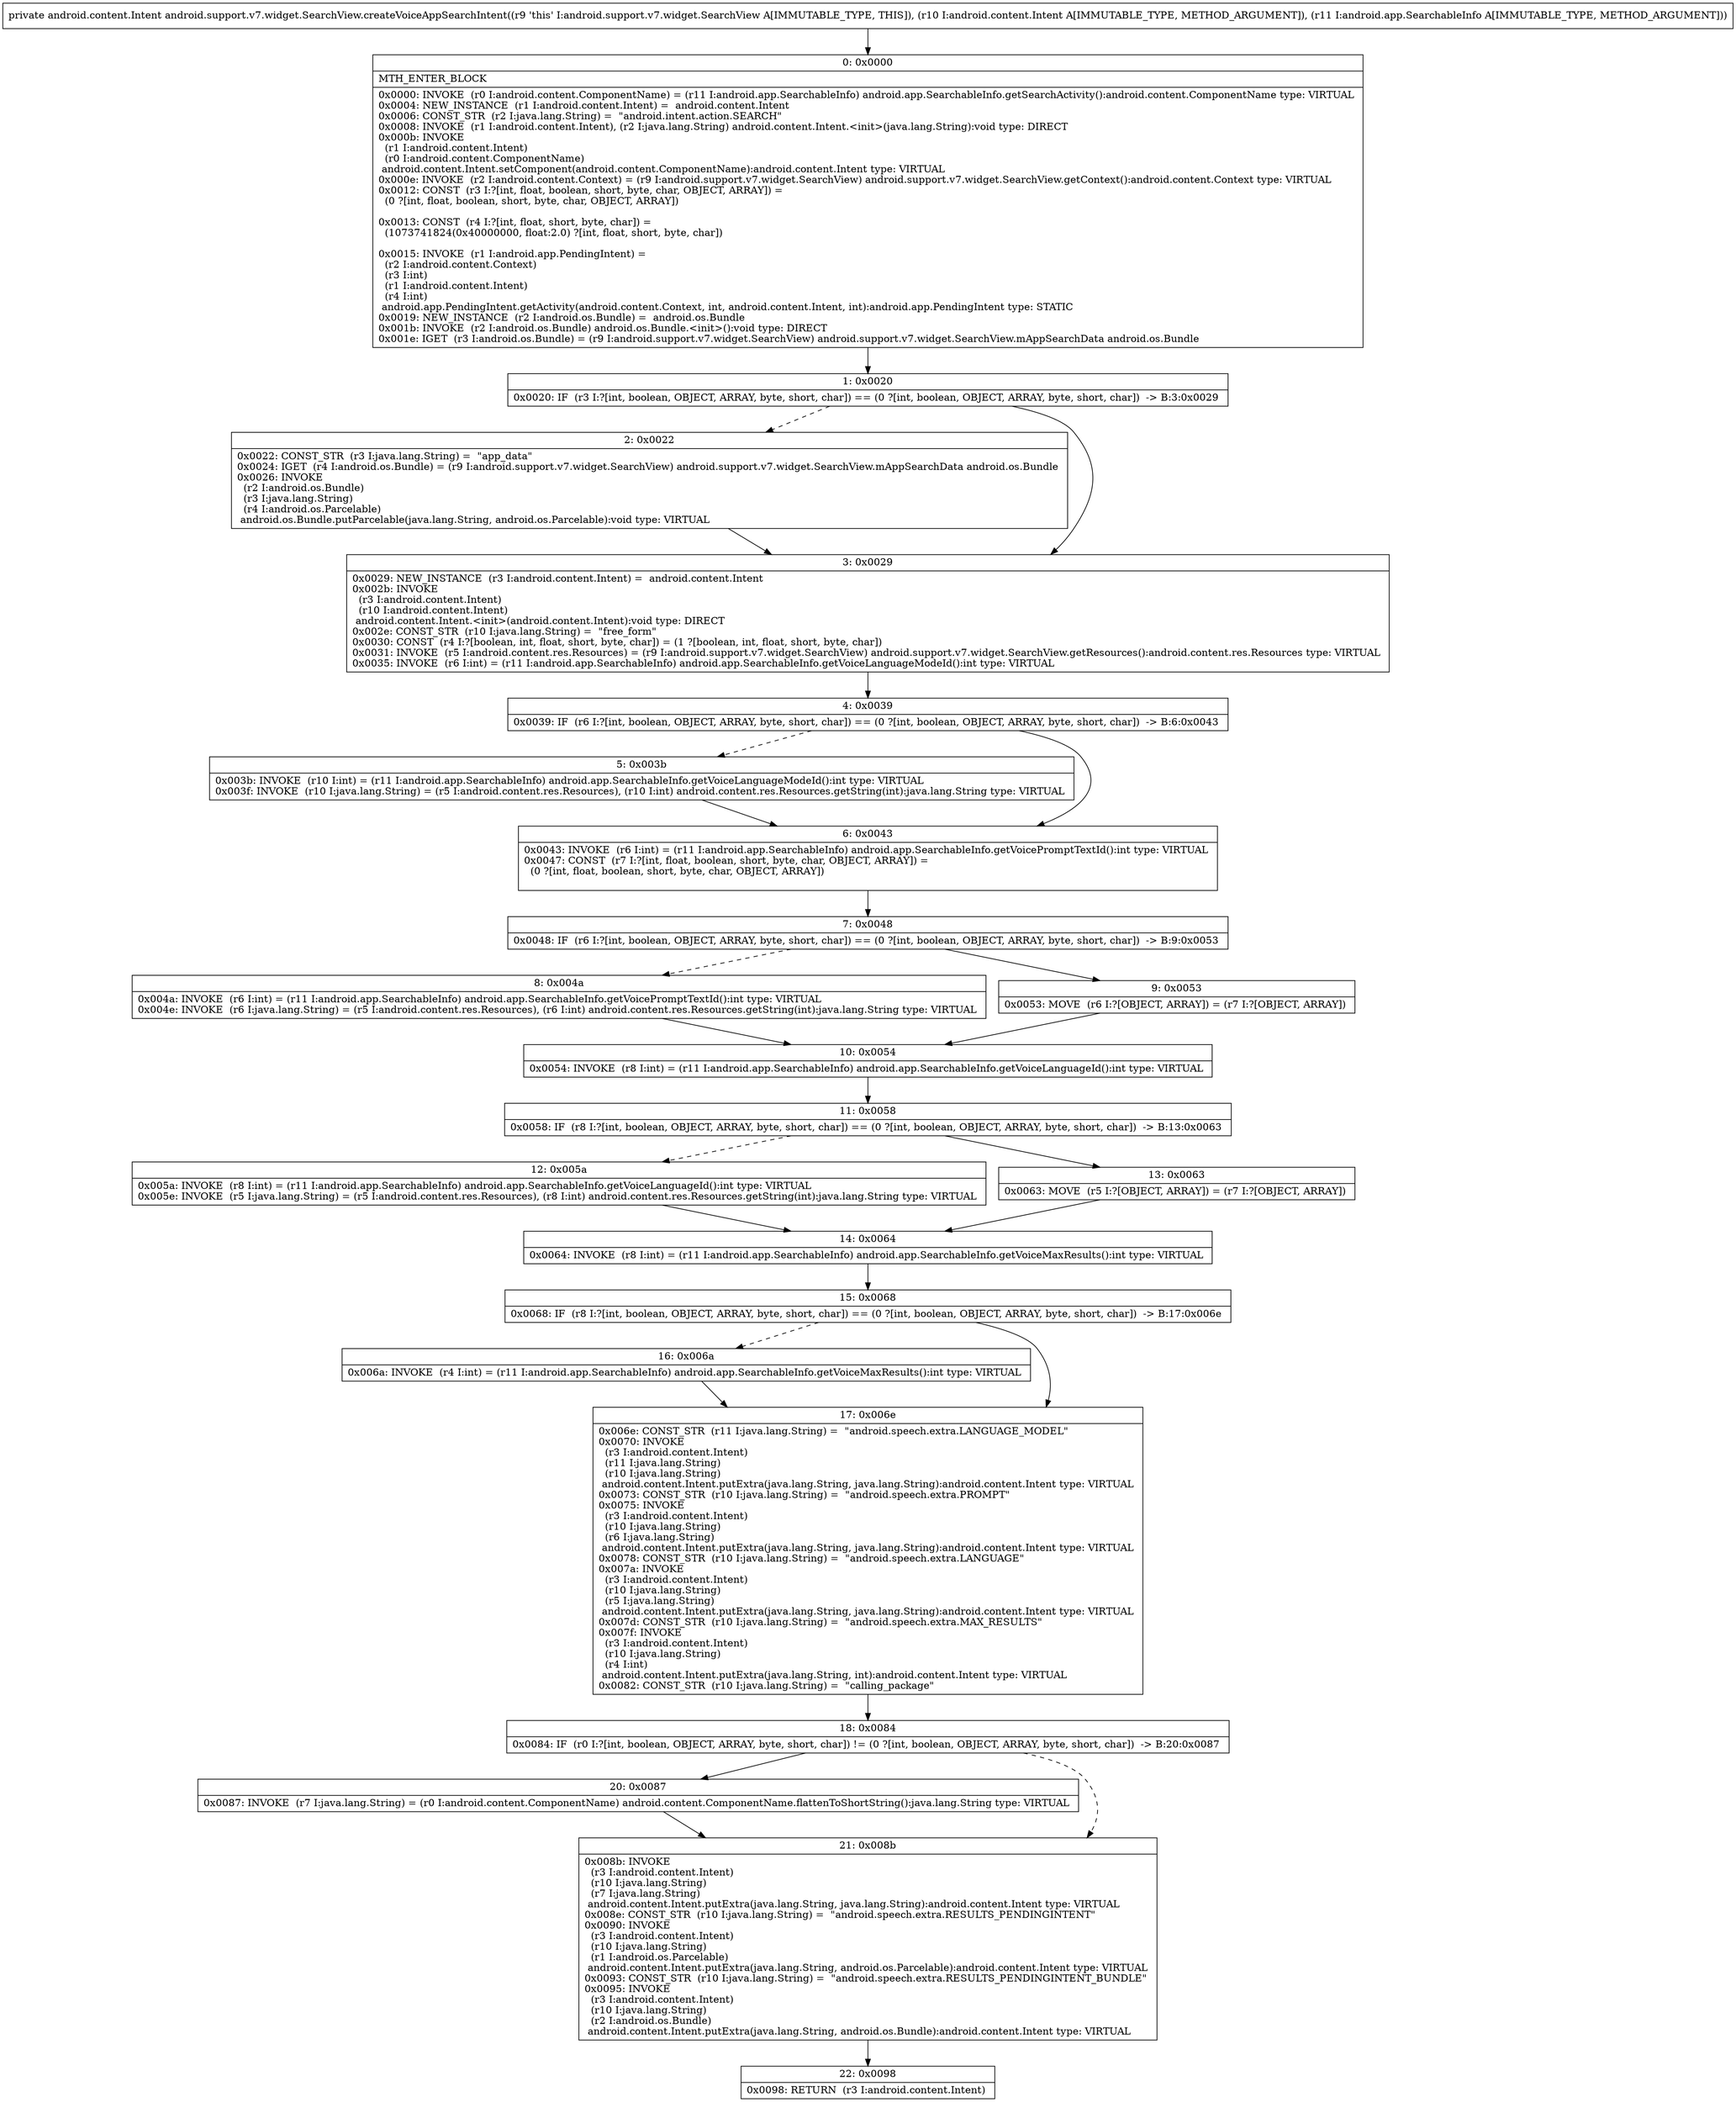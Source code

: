digraph "CFG forandroid.support.v7.widget.SearchView.createVoiceAppSearchIntent(Landroid\/content\/Intent;Landroid\/app\/SearchableInfo;)Landroid\/content\/Intent;" {
Node_0 [shape=record,label="{0\:\ 0x0000|MTH_ENTER_BLOCK\l|0x0000: INVOKE  (r0 I:android.content.ComponentName) = (r11 I:android.app.SearchableInfo) android.app.SearchableInfo.getSearchActivity():android.content.ComponentName type: VIRTUAL \l0x0004: NEW_INSTANCE  (r1 I:android.content.Intent) =  android.content.Intent \l0x0006: CONST_STR  (r2 I:java.lang.String) =  \"android.intent.action.SEARCH\" \l0x0008: INVOKE  (r1 I:android.content.Intent), (r2 I:java.lang.String) android.content.Intent.\<init\>(java.lang.String):void type: DIRECT \l0x000b: INVOKE  \l  (r1 I:android.content.Intent)\l  (r0 I:android.content.ComponentName)\l android.content.Intent.setComponent(android.content.ComponentName):android.content.Intent type: VIRTUAL \l0x000e: INVOKE  (r2 I:android.content.Context) = (r9 I:android.support.v7.widget.SearchView) android.support.v7.widget.SearchView.getContext():android.content.Context type: VIRTUAL \l0x0012: CONST  (r3 I:?[int, float, boolean, short, byte, char, OBJECT, ARRAY]) = \l  (0 ?[int, float, boolean, short, byte, char, OBJECT, ARRAY])\l \l0x0013: CONST  (r4 I:?[int, float, short, byte, char]) = \l  (1073741824(0x40000000, float:2.0) ?[int, float, short, byte, char])\l \l0x0015: INVOKE  (r1 I:android.app.PendingIntent) = \l  (r2 I:android.content.Context)\l  (r3 I:int)\l  (r1 I:android.content.Intent)\l  (r4 I:int)\l android.app.PendingIntent.getActivity(android.content.Context, int, android.content.Intent, int):android.app.PendingIntent type: STATIC \l0x0019: NEW_INSTANCE  (r2 I:android.os.Bundle) =  android.os.Bundle \l0x001b: INVOKE  (r2 I:android.os.Bundle) android.os.Bundle.\<init\>():void type: DIRECT \l0x001e: IGET  (r3 I:android.os.Bundle) = (r9 I:android.support.v7.widget.SearchView) android.support.v7.widget.SearchView.mAppSearchData android.os.Bundle \l}"];
Node_1 [shape=record,label="{1\:\ 0x0020|0x0020: IF  (r3 I:?[int, boolean, OBJECT, ARRAY, byte, short, char]) == (0 ?[int, boolean, OBJECT, ARRAY, byte, short, char])  \-\> B:3:0x0029 \l}"];
Node_2 [shape=record,label="{2\:\ 0x0022|0x0022: CONST_STR  (r3 I:java.lang.String) =  \"app_data\" \l0x0024: IGET  (r4 I:android.os.Bundle) = (r9 I:android.support.v7.widget.SearchView) android.support.v7.widget.SearchView.mAppSearchData android.os.Bundle \l0x0026: INVOKE  \l  (r2 I:android.os.Bundle)\l  (r3 I:java.lang.String)\l  (r4 I:android.os.Parcelable)\l android.os.Bundle.putParcelable(java.lang.String, android.os.Parcelable):void type: VIRTUAL \l}"];
Node_3 [shape=record,label="{3\:\ 0x0029|0x0029: NEW_INSTANCE  (r3 I:android.content.Intent) =  android.content.Intent \l0x002b: INVOKE  \l  (r3 I:android.content.Intent)\l  (r10 I:android.content.Intent)\l android.content.Intent.\<init\>(android.content.Intent):void type: DIRECT \l0x002e: CONST_STR  (r10 I:java.lang.String) =  \"free_form\" \l0x0030: CONST  (r4 I:?[boolean, int, float, short, byte, char]) = (1 ?[boolean, int, float, short, byte, char]) \l0x0031: INVOKE  (r5 I:android.content.res.Resources) = (r9 I:android.support.v7.widget.SearchView) android.support.v7.widget.SearchView.getResources():android.content.res.Resources type: VIRTUAL \l0x0035: INVOKE  (r6 I:int) = (r11 I:android.app.SearchableInfo) android.app.SearchableInfo.getVoiceLanguageModeId():int type: VIRTUAL \l}"];
Node_4 [shape=record,label="{4\:\ 0x0039|0x0039: IF  (r6 I:?[int, boolean, OBJECT, ARRAY, byte, short, char]) == (0 ?[int, boolean, OBJECT, ARRAY, byte, short, char])  \-\> B:6:0x0043 \l}"];
Node_5 [shape=record,label="{5\:\ 0x003b|0x003b: INVOKE  (r10 I:int) = (r11 I:android.app.SearchableInfo) android.app.SearchableInfo.getVoiceLanguageModeId():int type: VIRTUAL \l0x003f: INVOKE  (r10 I:java.lang.String) = (r5 I:android.content.res.Resources), (r10 I:int) android.content.res.Resources.getString(int):java.lang.String type: VIRTUAL \l}"];
Node_6 [shape=record,label="{6\:\ 0x0043|0x0043: INVOKE  (r6 I:int) = (r11 I:android.app.SearchableInfo) android.app.SearchableInfo.getVoicePromptTextId():int type: VIRTUAL \l0x0047: CONST  (r7 I:?[int, float, boolean, short, byte, char, OBJECT, ARRAY]) = \l  (0 ?[int, float, boolean, short, byte, char, OBJECT, ARRAY])\l \l}"];
Node_7 [shape=record,label="{7\:\ 0x0048|0x0048: IF  (r6 I:?[int, boolean, OBJECT, ARRAY, byte, short, char]) == (0 ?[int, boolean, OBJECT, ARRAY, byte, short, char])  \-\> B:9:0x0053 \l}"];
Node_8 [shape=record,label="{8\:\ 0x004a|0x004a: INVOKE  (r6 I:int) = (r11 I:android.app.SearchableInfo) android.app.SearchableInfo.getVoicePromptTextId():int type: VIRTUAL \l0x004e: INVOKE  (r6 I:java.lang.String) = (r5 I:android.content.res.Resources), (r6 I:int) android.content.res.Resources.getString(int):java.lang.String type: VIRTUAL \l}"];
Node_9 [shape=record,label="{9\:\ 0x0053|0x0053: MOVE  (r6 I:?[OBJECT, ARRAY]) = (r7 I:?[OBJECT, ARRAY]) \l}"];
Node_10 [shape=record,label="{10\:\ 0x0054|0x0054: INVOKE  (r8 I:int) = (r11 I:android.app.SearchableInfo) android.app.SearchableInfo.getVoiceLanguageId():int type: VIRTUAL \l}"];
Node_11 [shape=record,label="{11\:\ 0x0058|0x0058: IF  (r8 I:?[int, boolean, OBJECT, ARRAY, byte, short, char]) == (0 ?[int, boolean, OBJECT, ARRAY, byte, short, char])  \-\> B:13:0x0063 \l}"];
Node_12 [shape=record,label="{12\:\ 0x005a|0x005a: INVOKE  (r8 I:int) = (r11 I:android.app.SearchableInfo) android.app.SearchableInfo.getVoiceLanguageId():int type: VIRTUAL \l0x005e: INVOKE  (r5 I:java.lang.String) = (r5 I:android.content.res.Resources), (r8 I:int) android.content.res.Resources.getString(int):java.lang.String type: VIRTUAL \l}"];
Node_13 [shape=record,label="{13\:\ 0x0063|0x0063: MOVE  (r5 I:?[OBJECT, ARRAY]) = (r7 I:?[OBJECT, ARRAY]) \l}"];
Node_14 [shape=record,label="{14\:\ 0x0064|0x0064: INVOKE  (r8 I:int) = (r11 I:android.app.SearchableInfo) android.app.SearchableInfo.getVoiceMaxResults():int type: VIRTUAL \l}"];
Node_15 [shape=record,label="{15\:\ 0x0068|0x0068: IF  (r8 I:?[int, boolean, OBJECT, ARRAY, byte, short, char]) == (0 ?[int, boolean, OBJECT, ARRAY, byte, short, char])  \-\> B:17:0x006e \l}"];
Node_16 [shape=record,label="{16\:\ 0x006a|0x006a: INVOKE  (r4 I:int) = (r11 I:android.app.SearchableInfo) android.app.SearchableInfo.getVoiceMaxResults():int type: VIRTUAL \l}"];
Node_17 [shape=record,label="{17\:\ 0x006e|0x006e: CONST_STR  (r11 I:java.lang.String) =  \"android.speech.extra.LANGUAGE_MODEL\" \l0x0070: INVOKE  \l  (r3 I:android.content.Intent)\l  (r11 I:java.lang.String)\l  (r10 I:java.lang.String)\l android.content.Intent.putExtra(java.lang.String, java.lang.String):android.content.Intent type: VIRTUAL \l0x0073: CONST_STR  (r10 I:java.lang.String) =  \"android.speech.extra.PROMPT\" \l0x0075: INVOKE  \l  (r3 I:android.content.Intent)\l  (r10 I:java.lang.String)\l  (r6 I:java.lang.String)\l android.content.Intent.putExtra(java.lang.String, java.lang.String):android.content.Intent type: VIRTUAL \l0x0078: CONST_STR  (r10 I:java.lang.String) =  \"android.speech.extra.LANGUAGE\" \l0x007a: INVOKE  \l  (r3 I:android.content.Intent)\l  (r10 I:java.lang.String)\l  (r5 I:java.lang.String)\l android.content.Intent.putExtra(java.lang.String, java.lang.String):android.content.Intent type: VIRTUAL \l0x007d: CONST_STR  (r10 I:java.lang.String) =  \"android.speech.extra.MAX_RESULTS\" \l0x007f: INVOKE  \l  (r3 I:android.content.Intent)\l  (r10 I:java.lang.String)\l  (r4 I:int)\l android.content.Intent.putExtra(java.lang.String, int):android.content.Intent type: VIRTUAL \l0x0082: CONST_STR  (r10 I:java.lang.String) =  \"calling_package\" \l}"];
Node_18 [shape=record,label="{18\:\ 0x0084|0x0084: IF  (r0 I:?[int, boolean, OBJECT, ARRAY, byte, short, char]) != (0 ?[int, boolean, OBJECT, ARRAY, byte, short, char])  \-\> B:20:0x0087 \l}"];
Node_20 [shape=record,label="{20\:\ 0x0087|0x0087: INVOKE  (r7 I:java.lang.String) = (r0 I:android.content.ComponentName) android.content.ComponentName.flattenToShortString():java.lang.String type: VIRTUAL \l}"];
Node_21 [shape=record,label="{21\:\ 0x008b|0x008b: INVOKE  \l  (r3 I:android.content.Intent)\l  (r10 I:java.lang.String)\l  (r7 I:java.lang.String)\l android.content.Intent.putExtra(java.lang.String, java.lang.String):android.content.Intent type: VIRTUAL \l0x008e: CONST_STR  (r10 I:java.lang.String) =  \"android.speech.extra.RESULTS_PENDINGINTENT\" \l0x0090: INVOKE  \l  (r3 I:android.content.Intent)\l  (r10 I:java.lang.String)\l  (r1 I:android.os.Parcelable)\l android.content.Intent.putExtra(java.lang.String, android.os.Parcelable):android.content.Intent type: VIRTUAL \l0x0093: CONST_STR  (r10 I:java.lang.String) =  \"android.speech.extra.RESULTS_PENDINGINTENT_BUNDLE\" \l0x0095: INVOKE  \l  (r3 I:android.content.Intent)\l  (r10 I:java.lang.String)\l  (r2 I:android.os.Bundle)\l android.content.Intent.putExtra(java.lang.String, android.os.Bundle):android.content.Intent type: VIRTUAL \l}"];
Node_22 [shape=record,label="{22\:\ 0x0098|0x0098: RETURN  (r3 I:android.content.Intent) \l}"];
MethodNode[shape=record,label="{private android.content.Intent android.support.v7.widget.SearchView.createVoiceAppSearchIntent((r9 'this' I:android.support.v7.widget.SearchView A[IMMUTABLE_TYPE, THIS]), (r10 I:android.content.Intent A[IMMUTABLE_TYPE, METHOD_ARGUMENT]), (r11 I:android.app.SearchableInfo A[IMMUTABLE_TYPE, METHOD_ARGUMENT])) }"];
MethodNode -> Node_0;
Node_0 -> Node_1;
Node_1 -> Node_2[style=dashed];
Node_1 -> Node_3;
Node_2 -> Node_3;
Node_3 -> Node_4;
Node_4 -> Node_5[style=dashed];
Node_4 -> Node_6;
Node_5 -> Node_6;
Node_6 -> Node_7;
Node_7 -> Node_8[style=dashed];
Node_7 -> Node_9;
Node_8 -> Node_10;
Node_9 -> Node_10;
Node_10 -> Node_11;
Node_11 -> Node_12[style=dashed];
Node_11 -> Node_13;
Node_12 -> Node_14;
Node_13 -> Node_14;
Node_14 -> Node_15;
Node_15 -> Node_16[style=dashed];
Node_15 -> Node_17;
Node_16 -> Node_17;
Node_17 -> Node_18;
Node_18 -> Node_20;
Node_18 -> Node_21[style=dashed];
Node_20 -> Node_21;
Node_21 -> Node_22;
}

